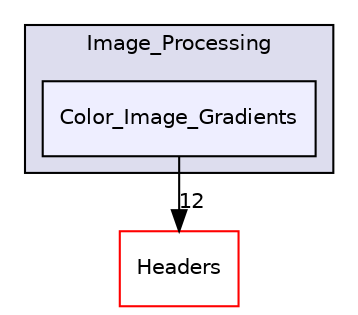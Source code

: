digraph "Color_Image_Gradients" {
  compound=true
  node [ fontsize="10", fontname="Helvetica"];
  edge [ labelfontsize="10", labelfontname="Helvetica"];
  subgraph clusterdir_5bb2369b5f7fa649cc93423e9de5b920 {
    graph [ bgcolor="#ddddee", pencolor="black", label="Image_Processing" fontname="Helvetica", fontsize="10", URL="dir_5bb2369b5f7fa649cc93423e9de5b920.html"]
  dir_87132c4a014f387a27cc068118286999 [shape=box, label="Color_Image_Gradients", style="filled", fillcolor="#eeeeff", pencolor="black", URL="dir_87132c4a014f387a27cc068118286999.html"];
  }
  dir_3ed09e8ce6640af79318ee4a8db1ede0 [shape=box label="Headers" fillcolor="white" style="filled" color="red" URL="dir_3ed09e8ce6640af79318ee4a8db1ede0.html"];
  dir_87132c4a014f387a27cc068118286999->dir_3ed09e8ce6640af79318ee4a8db1ede0 [headlabel="12", labeldistance=1.5 headhref="dir_000030_000008.html"];
}
